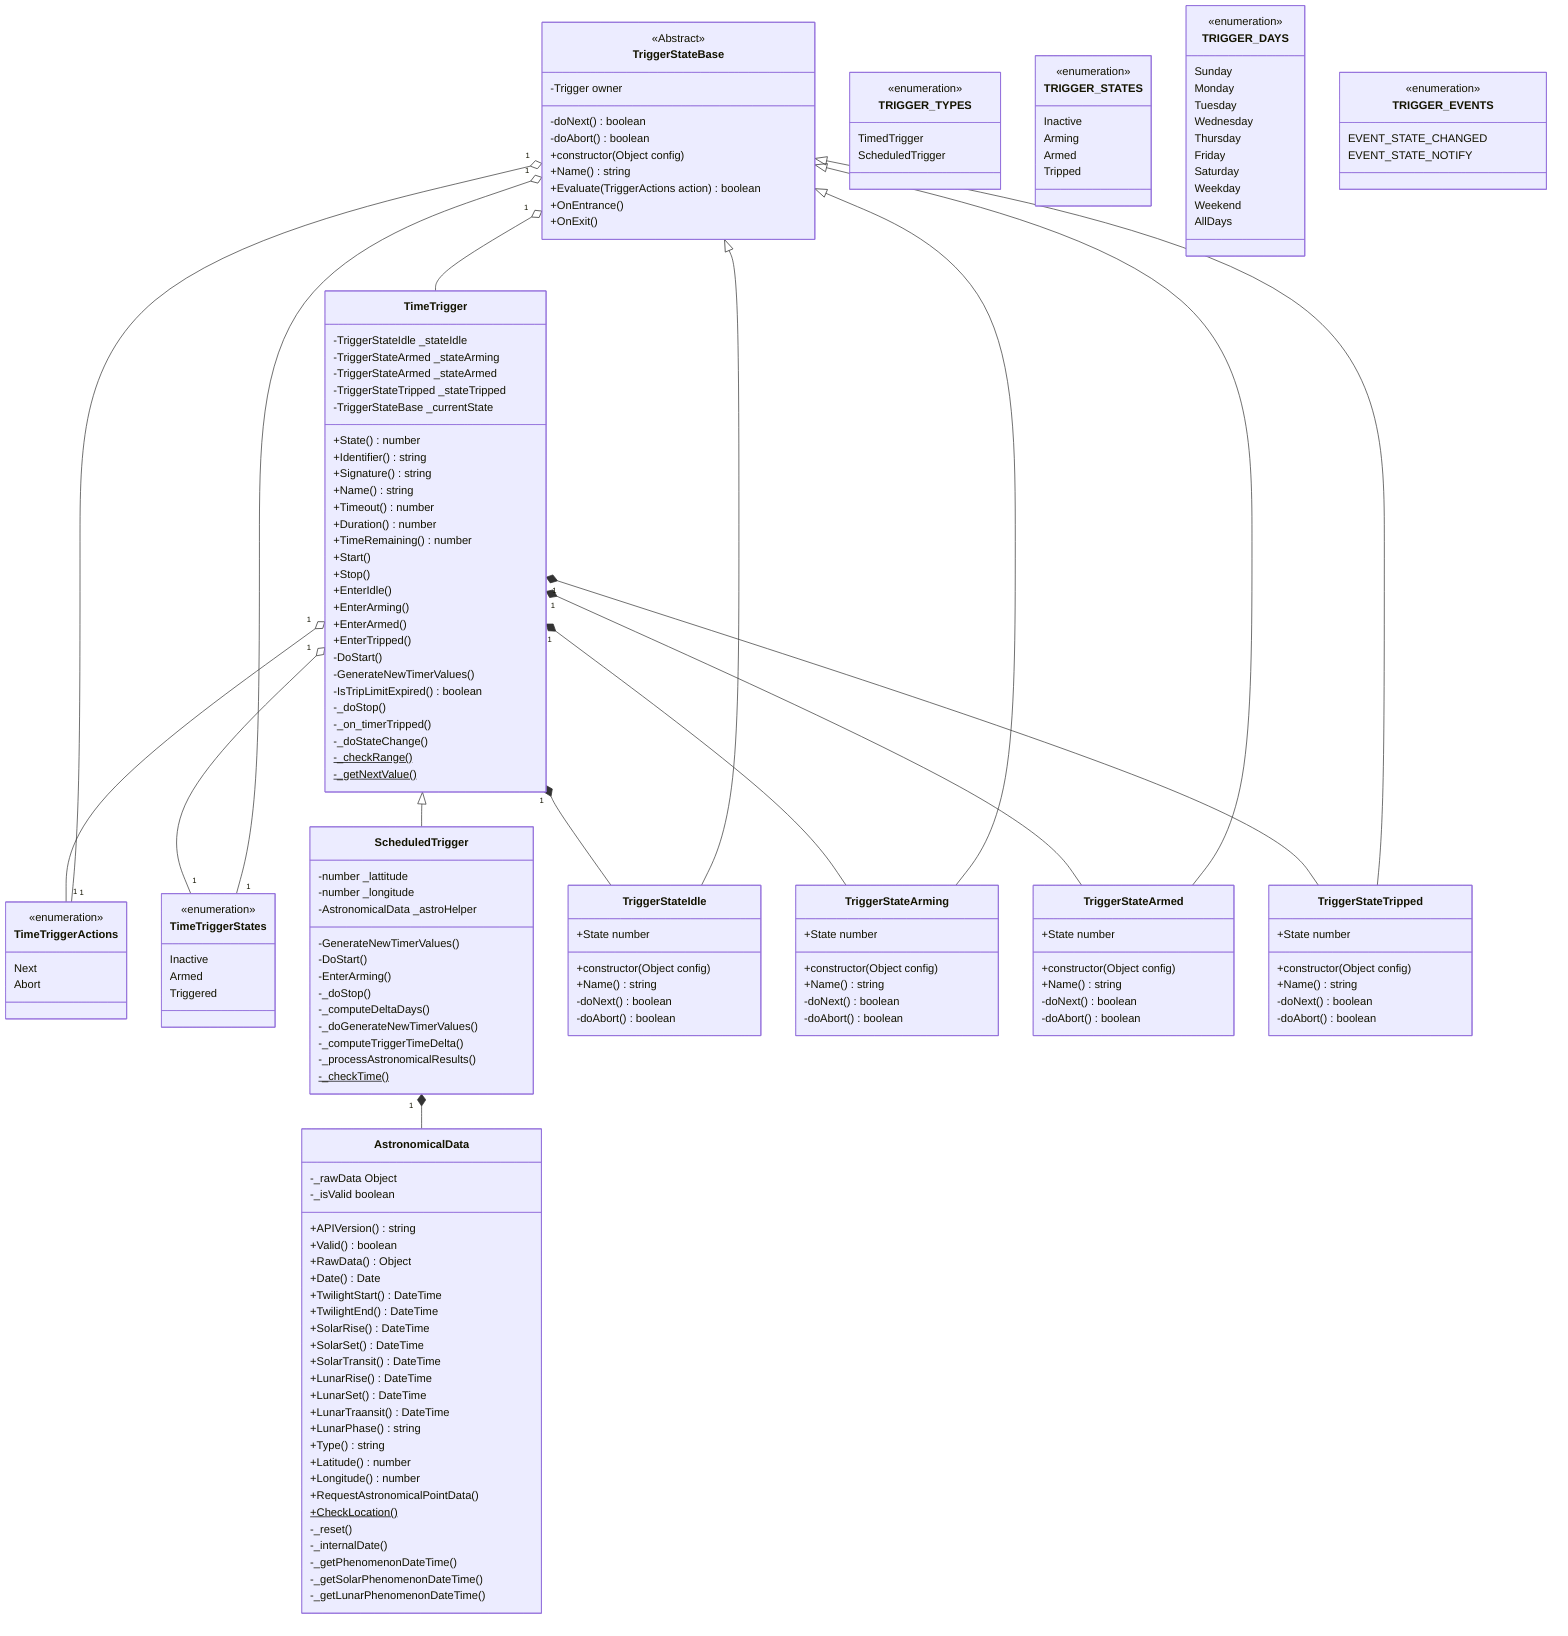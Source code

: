 classDiagram
    class TimeTriggerActions{
        <<enumeration>>
        Next
        Abort
    }
    class TimeTriggerStates{
        <<enumeration>>
        Inactive
        Armed
        Triggered
    }
    class TimeTrigger{
        -TriggerStateIdle _stateIdle
        -TriggerStateArmed _stateArming
        -TriggerStateArmed _stateArmed
        -TriggerStateTripped _stateTripped
        -TriggerStateBase _currentState

        +State() number
        +Identifier() string
        +Signature() string
        +Name() string
        +Timeout() number
        +Duration() number
        +TimeRemaining() number

        +Start()
        +Stop()

        +EnterIdle()
        +EnterArming()
        +EnterArmed()
        +EnterTripped()

        -DoStart()
        -GenerateNewTimerValues()
        -IsTripLimitExpired() boolean

        -_doStop()
        -_on_timerTripped()
        -_doStateChange()
        -_checkRange()$
        -_getNextValue()$
    }
    class ScheduledTrigger{
        -number _lattitude
        -number _longitude
        -AstronomicalData _astroHelper

        -GenerateNewTimerValues()
        -DoStart()

        -EnterArming()

        -_doStop()
        -_computeDeltaDays()
        -_doGenerateNewTimerValues()
        -_computeTriggerTimeDelta()
        -_processAstronomicalResults()

        -_checkTime()$
    }
    class TriggerStateBase{
       <<Abstract>>
       -Trigger owner
       -doNext() boolean
       -doAbort() boolean
       +constructor(Object config)
       +Name() string
       +Evaluate(TriggerActions action) boolean
       +OnEntrance()
       +OnExit()
    }
    class TriggerStateIdle{
       +constructor(Object config)
       +Name() string
       +State number
       -doNext() boolean
       -doAbort() boolean
    }
    class TriggerStateArming{
       +constructor(Object config)
       +Name() string
       +State number
       -doNext() boolean
       -doAbort() boolean
    }
    class TriggerStateArmed{
       +constructor(Object config)
       +Name() string
       +State number
       -doNext() boolean
       -doAbort() boolean
    }
    class TriggerStateTripped{
       +constructor(Object config)
       +Name() string
       +State number
       -doNext() boolean
       -doAbort() boolean
    }
    class AstronomicalData {
        -_rawData Object
        -_isValid boolean

        +APIVersion() string
        +Valid() boolean
        +RawData() Object
        +Date() Date
        +TwilightStart() DateTime
        +TwilightEnd() DateTime
        +SolarRise() DateTime
        +SolarSet() DateTime
        +SolarTransit() DateTime
        +LunarRise() DateTime
        +LunarSet() DateTime
        +LunarTraansit() DateTime
        +LunarPhase() string
        +Type() string
        +Latitude() number
        +Longitude() number

        +RequestAstronomicalPointData()
        +CheckLocation()$

        -_reset()
        -_internalDate()
        -_getPhenomenonDateTime()
        -_getSolarPhenomenonDateTime()
        -_getLunarPhenomenonDateTime()
    }
    TimeTrigger <|-- ScheduledTrigger
    TimeTrigger "1" *-- TriggerStateIdle
    TimeTrigger "1" *-- TriggerStateArming
    TimeTrigger "1" *-- TriggerStateArmed
    TimeTrigger "1" *-- TriggerStateTripped
    TimeTrigger "1" o-- "1" TimeTriggerActions
    TimeTrigger "1" o-- "1" TimeTriggerStates
    ScheduledTrigger "1" *-- AstronomicalData
    TriggerStateBase "1" o-- "1" TimeTriggerActions
    TriggerStateBase "1" o-- "1" TimeTriggerStates
    TriggerStateBase "1" o-- TimeTrigger
    TriggerStateBase <|-- TriggerStateIdle
    TriggerStateBase <|-- TriggerStateArming
    TriggerStateBase <|-- TriggerStateArmed
    TriggerStateBase <|-- TriggerStateTripped

    class TRIGGER_TYPES {
        <<enumeration>>
        TimedTrigger
        ScheduledTrigger
    }
    class TRIGGER_STATES {
        <<enumeration>>
        Inactive
        Arming
        Armed
        Tripped
    }
    class TRIGGER_DAYS {
        <<enumeration>>
        Sunday
        Monday
        Tuesday
        Wednesday
        Thursday
        Friday
        Saturday
        Weekday
        Weekend
        AllDays
    }
    class TRIGGER_EVENTS {
        <<enumeration>>
        EVENT_STATE_CHANGED
        EVENT_STATE_NOTIFY
    }